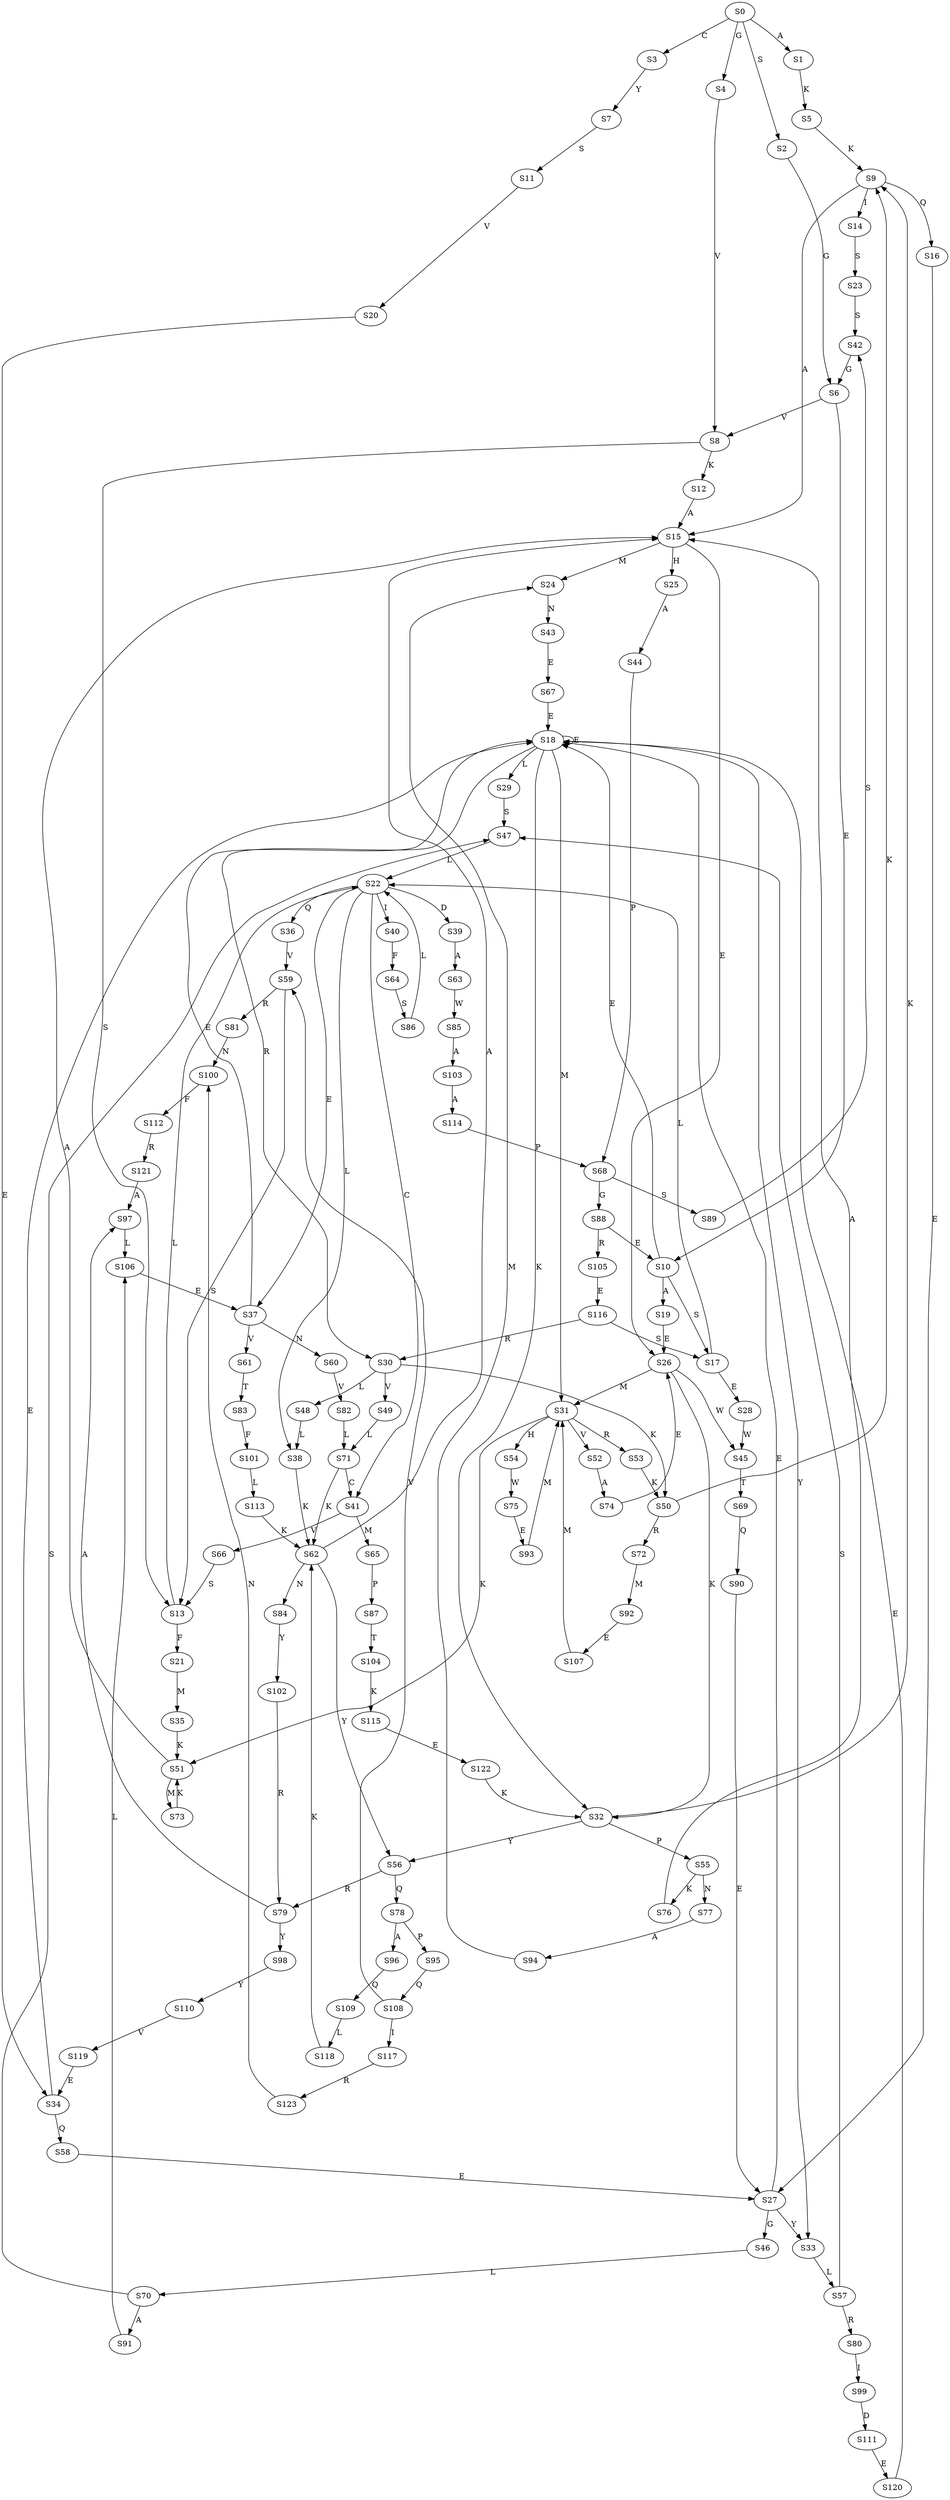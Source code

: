 strict digraph  {
	S0 -> S1 [ label = A ];
	S0 -> S2 [ label = S ];
	S0 -> S3 [ label = C ];
	S0 -> S4 [ label = G ];
	S1 -> S5 [ label = K ];
	S2 -> S6 [ label = G ];
	S3 -> S7 [ label = Y ];
	S4 -> S8 [ label = V ];
	S5 -> S9 [ label = K ];
	S6 -> S10 [ label = E ];
	S6 -> S8 [ label = V ];
	S7 -> S11 [ label = S ];
	S8 -> S12 [ label = K ];
	S8 -> S13 [ label = S ];
	S9 -> S14 [ label = I ];
	S9 -> S15 [ label = A ];
	S9 -> S16 [ label = Q ];
	S10 -> S17 [ label = S ];
	S10 -> S18 [ label = E ];
	S10 -> S19 [ label = A ];
	S11 -> S20 [ label = V ];
	S12 -> S15 [ label = A ];
	S13 -> S21 [ label = F ];
	S13 -> S22 [ label = L ];
	S14 -> S23 [ label = S ];
	S15 -> S24 [ label = M ];
	S15 -> S25 [ label = H ];
	S15 -> S26 [ label = E ];
	S16 -> S27 [ label = E ];
	S17 -> S28 [ label = E ];
	S17 -> S22 [ label = L ];
	S18 -> S29 [ label = L ];
	S18 -> S30 [ label = R ];
	S18 -> S31 [ label = M ];
	S18 -> S18 [ label = E ];
	S18 -> S32 [ label = K ];
	S18 -> S33 [ label = Y ];
	S19 -> S26 [ label = E ];
	S20 -> S34 [ label = E ];
	S21 -> S35 [ label = M ];
	S22 -> S36 [ label = Q ];
	S22 -> S37 [ label = E ];
	S22 -> S38 [ label = L ];
	S22 -> S39 [ label = D ];
	S22 -> S40 [ label = I ];
	S22 -> S41 [ label = C ];
	S23 -> S42 [ label = S ];
	S24 -> S43 [ label = N ];
	S25 -> S44 [ label = A ];
	S26 -> S45 [ label = W ];
	S26 -> S31 [ label = M ];
	S26 -> S32 [ label = K ];
	S27 -> S46 [ label = G ];
	S27 -> S18 [ label = E ];
	S27 -> S33 [ label = Y ];
	S28 -> S45 [ label = W ];
	S29 -> S47 [ label = S ];
	S30 -> S48 [ label = L ];
	S30 -> S49 [ label = V ];
	S30 -> S50 [ label = K ];
	S31 -> S51 [ label = K ];
	S31 -> S52 [ label = V ];
	S31 -> S53 [ label = R ];
	S31 -> S54 [ label = H ];
	S32 -> S55 [ label = P ];
	S32 -> S9 [ label = K ];
	S32 -> S56 [ label = Y ];
	S33 -> S57 [ label = L ];
	S34 -> S58 [ label = Q ];
	S34 -> S18 [ label = E ];
	S35 -> S51 [ label = K ];
	S36 -> S59 [ label = V ];
	S37 -> S60 [ label = N ];
	S37 -> S61 [ label = V ];
	S37 -> S18 [ label = E ];
	S38 -> S62 [ label = K ];
	S39 -> S63 [ label = A ];
	S40 -> S64 [ label = F ];
	S41 -> S65 [ label = M ];
	S41 -> S66 [ label = V ];
	S42 -> S6 [ label = G ];
	S43 -> S67 [ label = E ];
	S44 -> S68 [ label = P ];
	S45 -> S69 [ label = T ];
	S46 -> S70 [ label = L ];
	S47 -> S22 [ label = L ];
	S48 -> S38 [ label = L ];
	S49 -> S71 [ label = L ];
	S50 -> S9 [ label = K ];
	S50 -> S72 [ label = R ];
	S51 -> S15 [ label = A ];
	S51 -> S73 [ label = M ];
	S52 -> S74 [ label = A ];
	S53 -> S50 [ label = K ];
	S54 -> S75 [ label = W ];
	S55 -> S76 [ label = K ];
	S55 -> S77 [ label = N ];
	S56 -> S78 [ label = Q ];
	S56 -> S79 [ label = R ];
	S57 -> S80 [ label = R ];
	S57 -> S47 [ label = S ];
	S58 -> S27 [ label = E ];
	S59 -> S81 [ label = R ];
	S59 -> S13 [ label = S ];
	S60 -> S82 [ label = V ];
	S61 -> S83 [ label = T ];
	S62 -> S56 [ label = Y ];
	S62 -> S84 [ label = N ];
	S62 -> S15 [ label = A ];
	S63 -> S85 [ label = W ];
	S64 -> S86 [ label = S ];
	S65 -> S87 [ label = P ];
	S66 -> S13 [ label = S ];
	S67 -> S18 [ label = E ];
	S68 -> S88 [ label = G ];
	S68 -> S89 [ label = S ];
	S69 -> S90 [ label = Q ];
	S70 -> S47 [ label = S ];
	S70 -> S91 [ label = A ];
	S71 -> S41 [ label = C ];
	S71 -> S62 [ label = K ];
	S72 -> S92 [ label = M ];
	S73 -> S51 [ label = K ];
	S74 -> S26 [ label = E ];
	S75 -> S93 [ label = E ];
	S76 -> S15 [ label = A ];
	S77 -> S94 [ label = A ];
	S78 -> S95 [ label = P ];
	S78 -> S96 [ label = A ];
	S79 -> S97 [ label = A ];
	S79 -> S98 [ label = Y ];
	S80 -> S99 [ label = I ];
	S81 -> S100 [ label = N ];
	S82 -> S71 [ label = L ];
	S83 -> S101 [ label = F ];
	S84 -> S102 [ label = Y ];
	S85 -> S103 [ label = A ];
	S86 -> S22 [ label = L ];
	S87 -> S104 [ label = T ];
	S88 -> S105 [ label = R ];
	S88 -> S10 [ label = E ];
	S89 -> S42 [ label = S ];
	S90 -> S27 [ label = E ];
	S91 -> S106 [ label = L ];
	S92 -> S107 [ label = E ];
	S93 -> S31 [ label = M ];
	S94 -> S24 [ label = M ];
	S95 -> S108 [ label = Q ];
	S96 -> S109 [ label = Q ];
	S97 -> S106 [ label = L ];
	S98 -> S110 [ label = Y ];
	S99 -> S111 [ label = D ];
	S100 -> S112 [ label = F ];
	S101 -> S113 [ label = L ];
	S102 -> S79 [ label = R ];
	S103 -> S114 [ label = A ];
	S104 -> S115 [ label = K ];
	S105 -> S116 [ label = E ];
	S106 -> S37 [ label = E ];
	S107 -> S31 [ label = M ];
	S108 -> S59 [ label = V ];
	S108 -> S117 [ label = I ];
	S109 -> S118 [ label = L ];
	S110 -> S119 [ label = V ];
	S111 -> S120 [ label = E ];
	S112 -> S121 [ label = R ];
	S113 -> S62 [ label = K ];
	S114 -> S68 [ label = P ];
	S115 -> S122 [ label = E ];
	S116 -> S30 [ label = R ];
	S116 -> S17 [ label = S ];
	S117 -> S123 [ label = R ];
	S118 -> S62 [ label = K ];
	S119 -> S34 [ label = E ];
	S120 -> S18 [ label = E ];
	S121 -> S97 [ label = A ];
	S122 -> S32 [ label = K ];
	S123 -> S100 [ label = N ];
}
